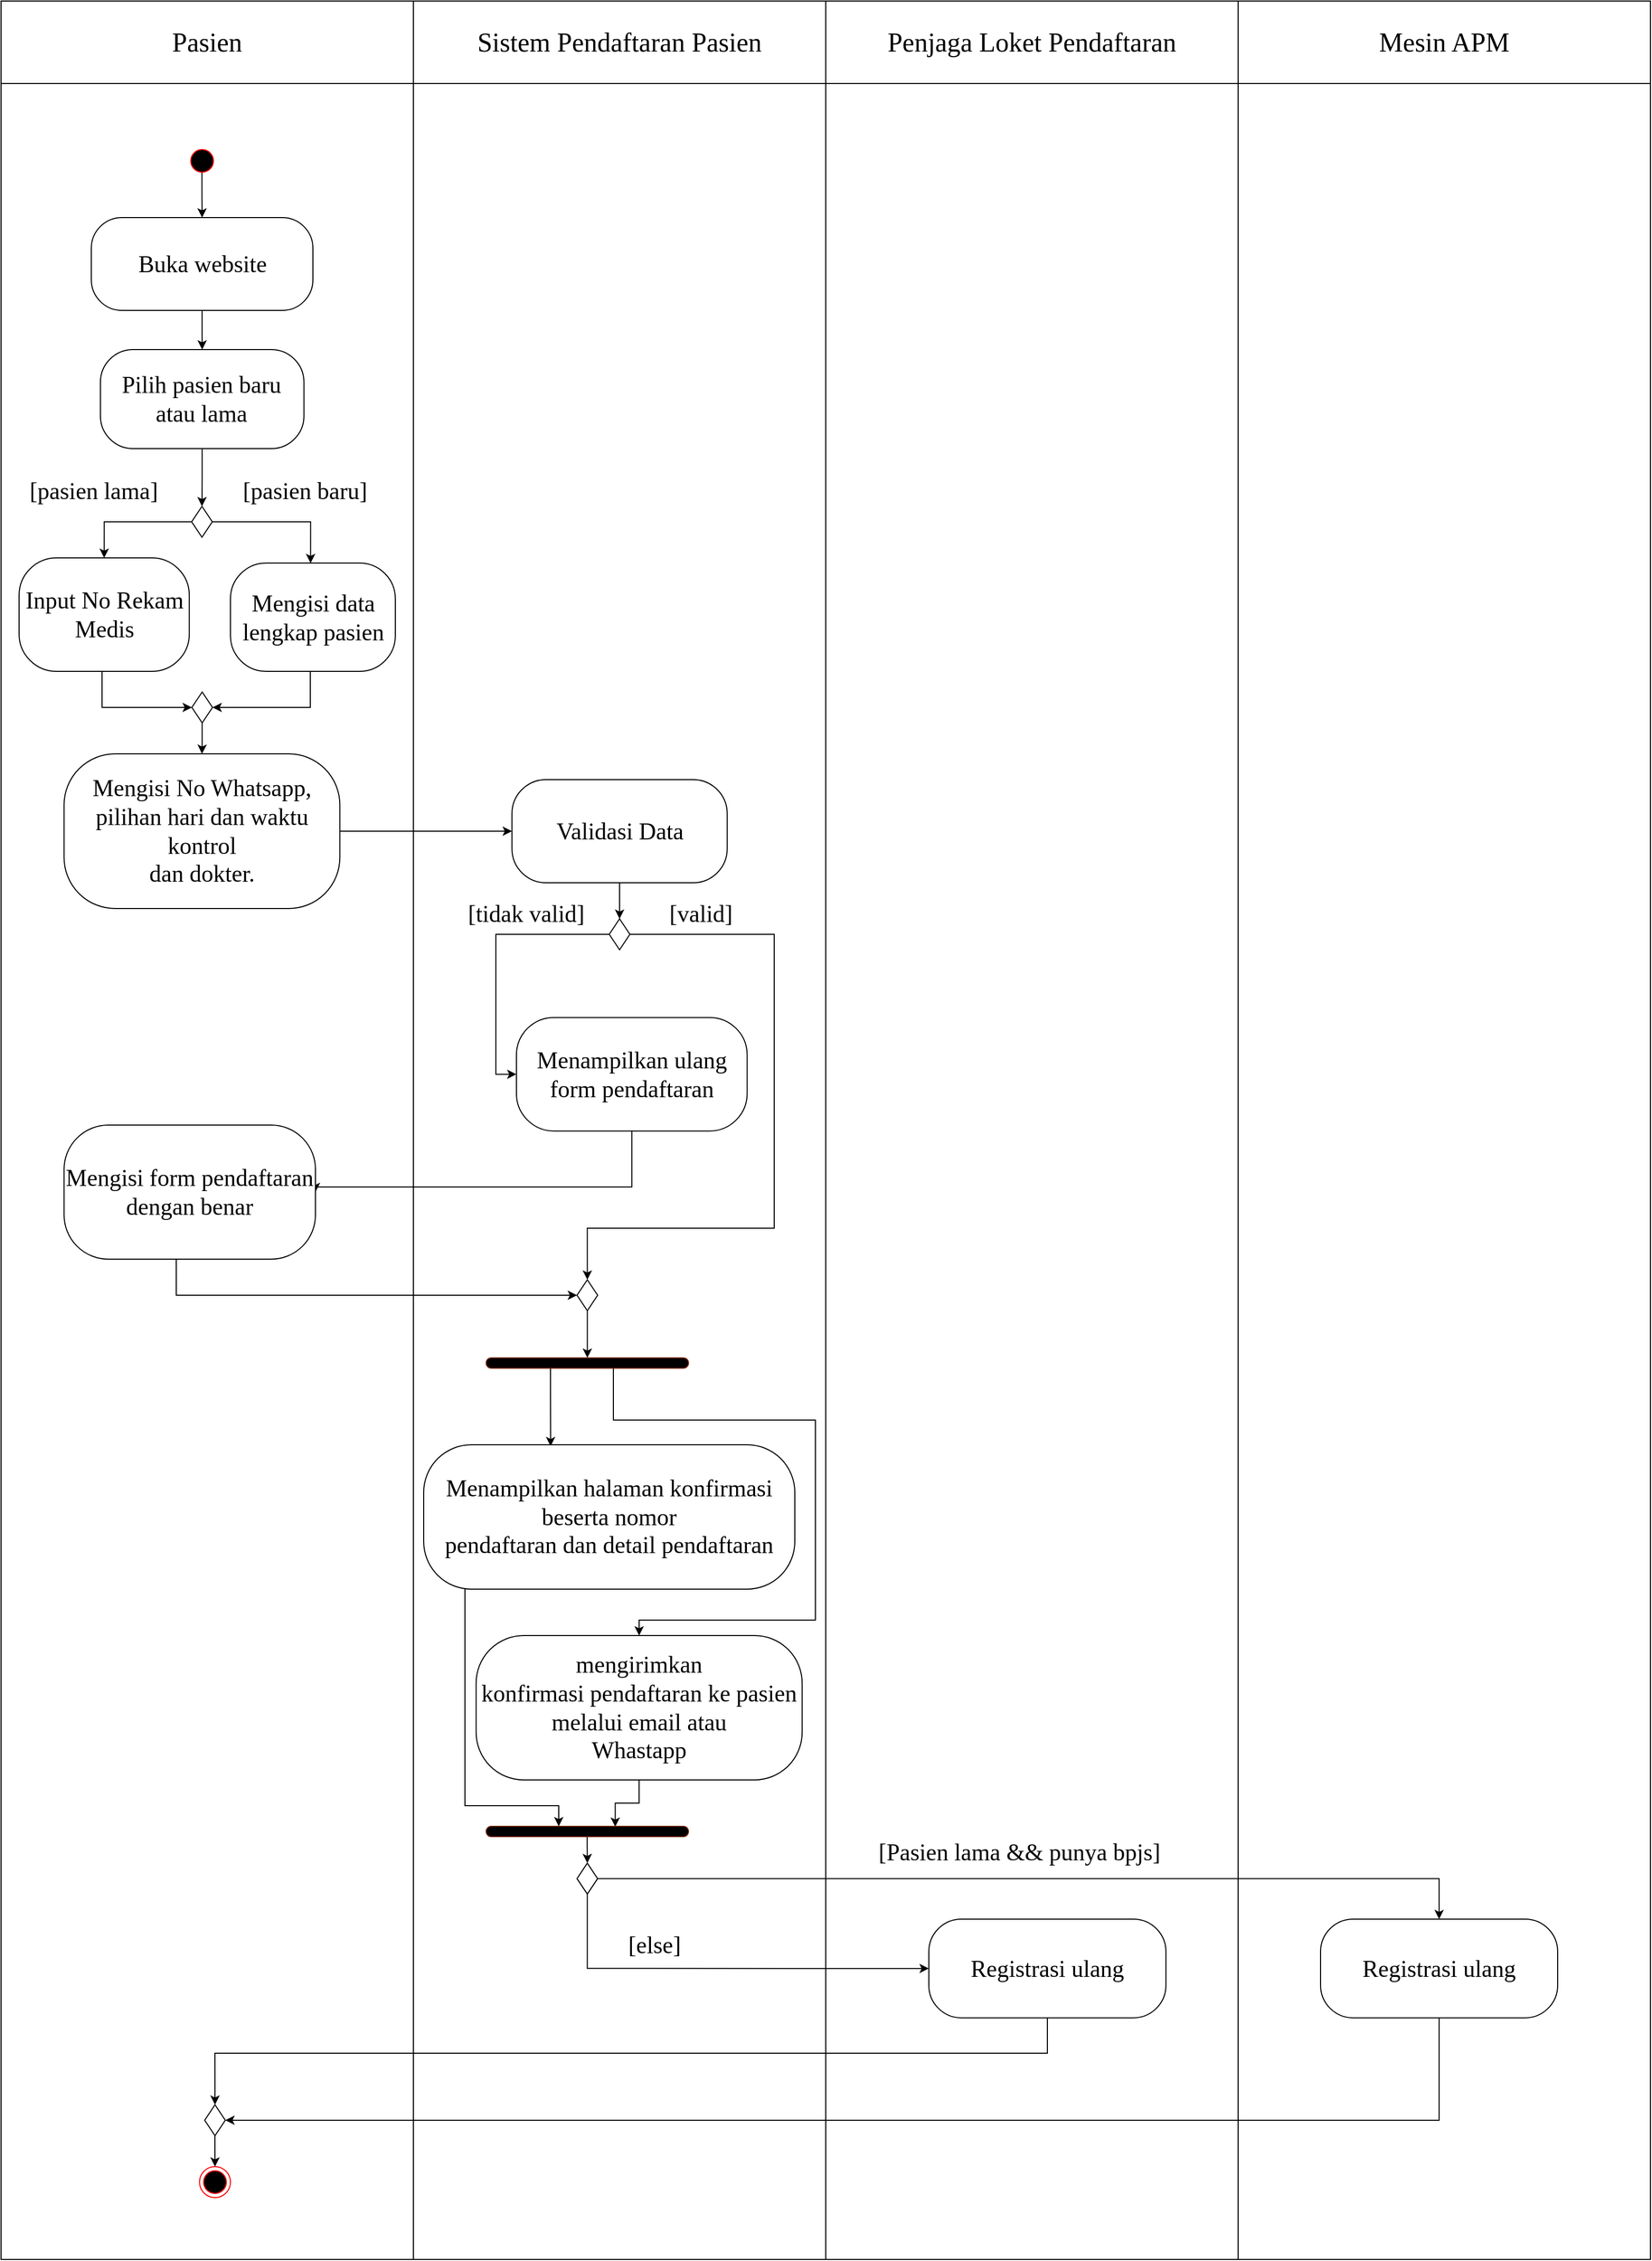<mxfile version="23.0.2" type="device">
  <diagram name="Page-1" id="9SPY-1jE95_w-7bM1FNT">
    <mxGraphModel dx="7440" dy="5520" grid="1" gridSize="10" guides="1" tooltips="1" connect="1" arrows="1" fold="1" page="1" pageScale="1" pageWidth="850" pageHeight="1100" math="0" shadow="0">
      <root>
        <mxCell id="0" />
        <mxCell id="1" parent="0" />
        <mxCell id="wlf0oW-GDEVEN6GyA2yv-2" value="Pasien" style="rounded=0;whiteSpace=wrap;html=1;fontFamily=Poppins;fontSource=https%3A%2F%2Ffonts.googleapis.com%2Fcss%3Ffamily%3DPoppins;fontSize=26;" vertex="1" parent="1">
          <mxGeometry x="1200" y="-130" width="400" height="80" as="geometry" />
        </mxCell>
        <mxCell id="wlf0oW-GDEVEN6GyA2yv-3" value="" style="rounded=0;whiteSpace=wrap;html=1;fontFamily=Poppins;fontSource=https%3A%2F%2Ffonts.googleapis.com%2Fcss%3Ffamily%3DPoppins;fontSize=26;" vertex="1" parent="1">
          <mxGeometry x="1200" y="-50" width="400" height="2110" as="geometry" />
        </mxCell>
        <mxCell id="wlf0oW-GDEVEN6GyA2yv-4" value="Sistem Pendaftaran Pasien" style="rounded=0;whiteSpace=wrap;html=1;fontFamily=Poppins;fontSource=https%3A%2F%2Ffonts.googleapis.com%2Fcss%3Ffamily%3DPoppins;fontSize=26;" vertex="1" parent="1">
          <mxGeometry x="1600" y="-130" width="400" height="80" as="geometry" />
        </mxCell>
        <mxCell id="wlf0oW-GDEVEN6GyA2yv-5" value="" style="rounded=0;whiteSpace=wrap;html=1;fontFamily=Poppins;fontSource=https%3A%2F%2Ffonts.googleapis.com%2Fcss%3Ffamily%3DPoppins;fontSize=26;" vertex="1" parent="1">
          <mxGeometry x="1600" y="-50" width="400" height="2110" as="geometry" />
        </mxCell>
        <mxCell id="wlf0oW-GDEVEN6GyA2yv-6" value="Penjaga Loket Pendaftaran" style="rounded=0;whiteSpace=wrap;html=1;fontFamily=Poppins;fontSource=https%3A%2F%2Ffonts.googleapis.com%2Fcss%3Ffamily%3DPoppins;fontSize=26;" vertex="1" parent="1">
          <mxGeometry x="2000" y="-130" width="400" height="80" as="geometry" />
        </mxCell>
        <mxCell id="wlf0oW-GDEVEN6GyA2yv-7" value="" style="rounded=0;whiteSpace=wrap;html=1;fontFamily=Poppins;fontSource=https%3A%2F%2Ffonts.googleapis.com%2Fcss%3Ffamily%3DPoppins;fontSize=26;" vertex="1" parent="1">
          <mxGeometry x="2000" y="-50" width="400" height="2110" as="geometry" />
        </mxCell>
        <mxCell id="wlf0oW-GDEVEN6GyA2yv-8" value="Mesin APM" style="rounded=0;whiteSpace=wrap;html=1;fontFamily=Poppins;fontSource=https%3A%2F%2Ffonts.googleapis.com%2Fcss%3Ffamily%3DPoppins;fontSize=26;" vertex="1" parent="1">
          <mxGeometry x="2400" y="-130" width="400" height="80" as="geometry" />
        </mxCell>
        <mxCell id="wlf0oW-GDEVEN6GyA2yv-9" value="" style="rounded=0;whiteSpace=wrap;html=1;fontFamily=Poppins;fontSource=https%3A%2F%2Ffonts.googleapis.com%2Fcss%3Ffamily%3DPoppins;fontSize=26;" vertex="1" parent="1">
          <mxGeometry x="2400" y="-50" width="400" height="2110" as="geometry" />
        </mxCell>
        <mxCell id="wlf0oW-GDEVEN6GyA2yv-11" style="edgeStyle=orthogonalEdgeStyle;rounded=0;orthogonalLoop=1;jettySize=auto;html=1;entryX=0.5;entryY=0;entryDx=0;entryDy=0;exitX=0.494;exitY=0.873;exitDx=0;exitDy=0;exitPerimeter=0;fontSize=23;" edge="1" parent="1" source="wlf0oW-GDEVEN6GyA2yv-12" target="wlf0oW-GDEVEN6GyA2yv-63">
          <mxGeometry relative="1" as="geometry" />
        </mxCell>
        <mxCell id="wlf0oW-GDEVEN6GyA2yv-12" value="" style="ellipse;html=1;shape=startState;fillColor=#000000;strokeColor=#ff0000;fontFamily=Poppins;fontSource=https%3A%2F%2Ffonts.googleapis.com%2Fcss%3Ffamily%3DPoppins;fontSize=23;" vertex="1" parent="1">
          <mxGeometry x="1380.06" y="10" width="30" height="30" as="geometry" />
        </mxCell>
        <mxCell id="wlf0oW-GDEVEN6GyA2yv-13" value="" style="ellipse;html=1;shape=endState;fillColor=#000000;strokeColor=#ff0000;fontFamily=Poppins;fontSource=https%3A%2F%2Ffonts.googleapis.com%2Fcss%3Ffamily%3DPoppins;fontSize=23;" vertex="1" parent="1">
          <mxGeometry x="1392.55" y="1970" width="30" height="30" as="geometry" />
        </mxCell>
        <mxCell id="wlf0oW-GDEVEN6GyA2yv-14" style="edgeStyle=orthogonalEdgeStyle;rounded=0;orthogonalLoop=1;jettySize=auto;html=1;entryX=0.5;entryY=0;entryDx=0;entryDy=0;fontFamily=Poppins;fontSource=https%3A%2F%2Ffonts.googleapis.com%2Fcss%3Ffamily%3DPoppins;fontSize=23;" edge="1" parent="1" source="wlf0oW-GDEVEN6GyA2yv-15" target="wlf0oW-GDEVEN6GyA2yv-18">
          <mxGeometry relative="1" as="geometry" />
        </mxCell>
        <mxCell id="wlf0oW-GDEVEN6GyA2yv-15" value="Pilih pasien baru atau lama" style="rounded=1;whiteSpace=wrap;html=1;arcSize=33;fontFamily=Poppins;fontSource=https%3A%2F%2Ffonts.googleapis.com%2Fcss%3Ffamily%3DPoppins;fontSize=23;" vertex="1" parent="1">
          <mxGeometry x="1296.42" y="208" width="197.41" height="96" as="geometry" />
        </mxCell>
        <mxCell id="wlf0oW-GDEVEN6GyA2yv-17" style="edgeStyle=orthogonalEdgeStyle;rounded=0;orthogonalLoop=1;jettySize=auto;html=1;entryX=0.486;entryY=0.001;entryDx=0;entryDy=0;fontFamily=Poppins;fontSource=https%3A%2F%2Ffonts.googleapis.com%2Fcss%3Ffamily%3DPoppins;fontSize=23;exitX=1;exitY=0.5;exitDx=0;exitDy=0;entryPerimeter=0;" edge="1" parent="1" source="wlf0oW-GDEVEN6GyA2yv-18" target="wlf0oW-GDEVEN6GyA2yv-23">
          <mxGeometry relative="1" as="geometry">
            <Array as="points">
              <mxPoint x="1500" y="375" />
            </Array>
          </mxGeometry>
        </mxCell>
        <mxCell id="wlf0oW-GDEVEN6GyA2yv-67" style="edgeStyle=orthogonalEdgeStyle;rounded=0;orthogonalLoop=1;jettySize=auto;html=1;entryX=0.5;entryY=0;entryDx=0;entryDy=0;" edge="1" parent="1" source="wlf0oW-GDEVEN6GyA2yv-18" target="wlf0oW-GDEVEN6GyA2yv-20">
          <mxGeometry relative="1" as="geometry" />
        </mxCell>
        <mxCell id="wlf0oW-GDEVEN6GyA2yv-18" value="" style="rhombus;whiteSpace=wrap;html=1;fontFamily=Poppins;fontSource=https%3A%2F%2Ffonts.googleapis.com%2Fcss%3Ffamily%3DPoppins;fontSize=23;" vertex="1" parent="1">
          <mxGeometry x="1384.92" y="360" width="20" height="30" as="geometry" />
        </mxCell>
        <mxCell id="wlf0oW-GDEVEN6GyA2yv-70" style="edgeStyle=orthogonalEdgeStyle;rounded=0;orthogonalLoop=1;jettySize=auto;html=1;entryX=0;entryY=0.5;entryDx=0;entryDy=0;" edge="1" parent="1" source="wlf0oW-GDEVEN6GyA2yv-20" target="wlf0oW-GDEVEN6GyA2yv-28">
          <mxGeometry relative="1" as="geometry">
            <Array as="points">
              <mxPoint x="1298" y="555" />
            </Array>
          </mxGeometry>
        </mxCell>
        <mxCell id="wlf0oW-GDEVEN6GyA2yv-20" value="Input No Rekam Medis" style="rounded=1;whiteSpace=wrap;html=1;arcSize=33;fontFamily=Poppins;fontSource=https%3A%2F%2Ffonts.googleapis.com%2Fcss%3Ffamily%3DPoppins;fontSize=23;" vertex="1" parent="1">
          <mxGeometry x="1217.51" y="410" width="165.1" height="110" as="geometry" />
        </mxCell>
        <mxCell id="wlf0oW-GDEVEN6GyA2yv-21" value="[pasien lama]" style="text;html=1;strokeColor=none;fillColor=none;align=center;verticalAlign=middle;whiteSpace=wrap;rounded=0;fontFamily=Poppins;fontSource=https%3A%2F%2Ffonts.googleapis.com%2Fcss%3Ffamily%3DPoppins;fontSize=23;" vertex="1" parent="1">
          <mxGeometry x="1200" y="330" width="180.06" height="30" as="geometry" />
        </mxCell>
        <mxCell id="wlf0oW-GDEVEN6GyA2yv-69" style="edgeStyle=orthogonalEdgeStyle;rounded=0;orthogonalLoop=1;jettySize=auto;html=1;entryX=1;entryY=0.5;entryDx=0;entryDy=0;" edge="1" parent="1" source="wlf0oW-GDEVEN6GyA2yv-23" target="wlf0oW-GDEVEN6GyA2yv-28">
          <mxGeometry relative="1" as="geometry">
            <Array as="points">
              <mxPoint x="1500" y="555" />
            </Array>
          </mxGeometry>
        </mxCell>
        <mxCell id="wlf0oW-GDEVEN6GyA2yv-23" value="Mengisi data lengkap pasien" style="rounded=1;whiteSpace=wrap;html=1;arcSize=33;fontFamily=Poppins;fontSource=https%3A%2F%2Ffonts.googleapis.com%2Fcss%3Ffamily%3DPoppins;fontSize=23;" vertex="1" parent="1">
          <mxGeometry x="1422.55" y="415" width="159.94" height="105" as="geometry" />
        </mxCell>
        <mxCell id="wlf0oW-GDEVEN6GyA2yv-24" value="[pasien baru]" style="text;html=1;strokeColor=none;fillColor=none;align=center;verticalAlign=middle;whiteSpace=wrap;rounded=0;fontFamily=Poppins;fontSource=https%3A%2F%2Ffonts.googleapis.com%2Fcss%3Ffamily%3DPoppins;fontSize=23;" vertex="1" parent="1">
          <mxGeometry x="1404.92" y="330" width="179.94" height="30" as="geometry" />
        </mxCell>
        <mxCell id="wlf0oW-GDEVEN6GyA2yv-25" style="edgeStyle=orthogonalEdgeStyle;rounded=0;orthogonalLoop=1;jettySize=auto;html=1;fontFamily=Poppins;fontSource=https%3A%2F%2Ffonts.googleapis.com%2Fcss%3Ffamily%3DPoppins;fontSize=23;" edge="1" parent="1" source="wlf0oW-GDEVEN6GyA2yv-26" target="wlf0oW-GDEVEN6GyA2yv-30">
          <mxGeometry relative="1" as="geometry" />
        </mxCell>
        <mxCell id="wlf0oW-GDEVEN6GyA2yv-26" value="&lt;font style=&quot;font-size: 23px;&quot;&gt;Mengisi No Whatsapp, pilihan hari dan waktu kontrol&lt;br style=&quot;font-size: 23px;&quot;&gt;dan dokter.&lt;br style=&quot;font-size: 23px;&quot;&gt;&lt;/font&gt;" style="rounded=1;whiteSpace=wrap;html=1;arcSize=33;fontFamily=Poppins;fontSource=https%3A%2F%2Ffonts.googleapis.com%2Fcss%3Ffamily%3DPoppins;fontSize=23;" vertex="1" parent="1">
          <mxGeometry x="1261.16" y="600" width="267.51" height="150" as="geometry" />
        </mxCell>
        <mxCell id="wlf0oW-GDEVEN6GyA2yv-27" style="edgeStyle=orthogonalEdgeStyle;rounded=0;orthogonalLoop=1;jettySize=auto;html=1;entryX=0.5;entryY=0;entryDx=0;entryDy=0;fontFamily=Poppins;fontSource=https%3A%2F%2Ffonts.googleapis.com%2Fcss%3Ffamily%3DPoppins;fontSize=23;" edge="1" parent="1" source="wlf0oW-GDEVEN6GyA2yv-28" target="wlf0oW-GDEVEN6GyA2yv-26">
          <mxGeometry relative="1" as="geometry" />
        </mxCell>
        <mxCell id="wlf0oW-GDEVEN6GyA2yv-28" value="" style="rhombus;whiteSpace=wrap;html=1;fontFamily=Poppins;fontSource=https%3A%2F%2Ffonts.googleapis.com%2Fcss%3Ffamily%3DPoppins;fontSize=23;" vertex="1" parent="1">
          <mxGeometry x="1385.12" y="540" width="20" height="30" as="geometry" />
        </mxCell>
        <mxCell id="wlf0oW-GDEVEN6GyA2yv-29" style="edgeStyle=orthogonalEdgeStyle;rounded=0;orthogonalLoop=1;jettySize=auto;html=1;entryX=0.5;entryY=0;entryDx=0;entryDy=0;fontFamily=Poppins;fontSource=https%3A%2F%2Ffonts.googleapis.com%2Fcss%3Ffamily%3DPoppins;fontSize=23;" edge="1" parent="1" source="wlf0oW-GDEVEN6GyA2yv-30" target="wlf0oW-GDEVEN6GyA2yv-33">
          <mxGeometry relative="1" as="geometry" />
        </mxCell>
        <mxCell id="wlf0oW-GDEVEN6GyA2yv-30" value="Validasi Data" style="rounded=1;whiteSpace=wrap;html=1;arcSize=33;fontFamily=Poppins;fontSource=https%3A%2F%2Ffonts.googleapis.com%2Fcss%3Ffamily%3DPoppins;fontSize=23;" vertex="1" parent="1">
          <mxGeometry x="1695.62" y="625" width="208.77" height="100" as="geometry" />
        </mxCell>
        <mxCell id="wlf0oW-GDEVEN6GyA2yv-31" style="edgeStyle=orthogonalEdgeStyle;rounded=0;orthogonalLoop=1;jettySize=auto;html=1;entryX=0;entryY=0.5;entryDx=0;entryDy=0;fontFamily=Poppins;fontSource=https%3A%2F%2Ffonts.googleapis.com%2Fcss%3Ffamily%3DPoppins;fontSize=23;" edge="1" parent="1" source="wlf0oW-GDEVEN6GyA2yv-33" target="wlf0oW-GDEVEN6GyA2yv-36">
          <mxGeometry relative="1" as="geometry">
            <Array as="points">
              <mxPoint x="1680" y="775" />
              <mxPoint x="1680" y="911" />
            </Array>
          </mxGeometry>
        </mxCell>
        <mxCell id="wlf0oW-GDEVEN6GyA2yv-32" style="edgeStyle=orthogonalEdgeStyle;rounded=0;orthogonalLoop=1;jettySize=auto;html=1;entryX=0.5;entryY=0;entryDx=0;entryDy=0;fontFamily=Poppins;fontSource=https%3A%2F%2Ffonts.googleapis.com%2Fcss%3Ffamily%3DPoppins;fontSize=23;" edge="1" parent="1" source="wlf0oW-GDEVEN6GyA2yv-33" target="wlf0oW-GDEVEN6GyA2yv-50">
          <mxGeometry relative="1" as="geometry">
            <mxPoint x="1837.49" y="1080.69" as="targetPoint" />
            <Array as="points">
              <mxPoint x="1950" y="775" />
              <mxPoint x="1950" y="1060" />
              <mxPoint x="1769" y="1060" />
            </Array>
          </mxGeometry>
        </mxCell>
        <mxCell id="wlf0oW-GDEVEN6GyA2yv-33" value="" style="rhombus;whiteSpace=wrap;html=1;fontFamily=Poppins;fontSource=https%3A%2F%2Ffonts.googleapis.com%2Fcss%3Ffamily%3DPoppins;fontSize=23;" vertex="1" parent="1">
          <mxGeometry x="1790.0" y="760.0" width="20" height="30" as="geometry" />
        </mxCell>
        <mxCell id="wlf0oW-GDEVEN6GyA2yv-34" value="[tidak valid]" style="text;html=1;strokeColor=none;fillColor=none;align=center;verticalAlign=middle;whiteSpace=wrap;rounded=0;fontFamily=Poppins;fontSource=https%3A%2F%2Ffonts.googleapis.com%2Fcss%3Ffamily%3DPoppins;fontSize=23;" vertex="1" parent="1">
          <mxGeometry x="1628.96" y="740" width="161.04" height="30" as="geometry" />
        </mxCell>
        <mxCell id="wlf0oW-GDEVEN6GyA2yv-73" style="edgeStyle=orthogonalEdgeStyle;rounded=0;orthogonalLoop=1;jettySize=auto;html=1;entryX=1;entryY=0.5;entryDx=0;entryDy=0;" edge="1" parent="1" source="wlf0oW-GDEVEN6GyA2yv-36" target="wlf0oW-GDEVEN6GyA2yv-48">
          <mxGeometry relative="1" as="geometry">
            <Array as="points">
              <mxPoint x="1812" y="1020" />
              <mxPoint x="1505" y="1020" />
            </Array>
          </mxGeometry>
        </mxCell>
        <mxCell id="wlf0oW-GDEVEN6GyA2yv-36" value="Menampilkan ulang form pendaftaran" style="rounded=1;whiteSpace=wrap;html=1;arcSize=33;fontFamily=Poppins;fontSource=https%3A%2F%2Ffonts.googleapis.com%2Fcss%3Ffamily%3DPoppins;fontSize=23;" vertex="1" parent="1">
          <mxGeometry x="1699.97" y="855.69" width="223.78" height="110" as="geometry" />
        </mxCell>
        <mxCell id="wlf0oW-GDEVEN6GyA2yv-37" style="edgeStyle=orthogonalEdgeStyle;rounded=0;orthogonalLoop=1;jettySize=auto;html=1;fontFamily=Poppins;fontSource=https%3A%2F%2Ffonts.googleapis.com%2Fcss%3Ffamily%3DPoppins;fontSize=23;entryX=0.342;entryY=0.01;entryDx=0;entryDy=0;entryPerimeter=0;" edge="1" parent="1" source="wlf0oW-GDEVEN6GyA2yv-39" target="wlf0oW-GDEVEN6GyA2yv-41">
          <mxGeometry relative="1" as="geometry">
            <mxPoint x="1743.73" y="1265.69" as="targetPoint" />
            <Array as="points">
              <mxPoint x="1733" y="1220" />
              <mxPoint x="1733" y="1220" />
            </Array>
          </mxGeometry>
        </mxCell>
        <mxCell id="wlf0oW-GDEVEN6GyA2yv-38" style="edgeStyle=orthogonalEdgeStyle;rounded=0;orthogonalLoop=1;jettySize=auto;html=1;entryX=0.5;entryY=0;entryDx=0;entryDy=0;fontFamily=Poppins;fontSource=https%3A%2F%2Ffonts.googleapis.com%2Fcss%3Ffamily%3DPoppins;fontSize=23;" edge="1" parent="1" source="wlf0oW-GDEVEN6GyA2yv-39" target="wlf0oW-GDEVEN6GyA2yv-42">
          <mxGeometry relative="1" as="geometry">
            <Array as="points">
              <mxPoint x="1794" y="1246" />
              <mxPoint x="1990" y="1246" />
              <mxPoint x="1990" y="1440" />
              <mxPoint x="1819" y="1440" />
            </Array>
          </mxGeometry>
        </mxCell>
        <mxCell id="wlf0oW-GDEVEN6GyA2yv-39" value="" style="rounded=1;whiteSpace=wrap;html=1;labelBackgroundColor=none;fillColor=#000000;strokeColor=#6D1F00;fontColor=#ffffff;arcSize=50;fontFamily=Poppins;fontSource=https%3A%2F%2Ffonts.googleapis.com%2Fcss%3Ffamily%3DPoppins;fontSize=23;" vertex="1" parent="1">
          <mxGeometry x="1670.6" y="1185.69" width="196.27" height="10" as="geometry" />
        </mxCell>
        <mxCell id="wlf0oW-GDEVEN6GyA2yv-40" style="edgeStyle=orthogonalEdgeStyle;rounded=0;orthogonalLoop=1;jettySize=auto;html=1;fontFamily=Poppins;fontSource=https%3A%2F%2Ffonts.googleapis.com%2Fcss%3Ffamily%3DPoppins;fontSize=23;" edge="1" parent="1" source="wlf0oW-GDEVEN6GyA2yv-41" target="wlf0oW-GDEVEN6GyA2yv-79">
          <mxGeometry relative="1" as="geometry">
            <mxPoint x="1741.24" y="1640" as="targetPoint" />
            <Array as="points">
              <mxPoint x="1650" y="1620" />
              <mxPoint x="1741" y="1620" />
            </Array>
          </mxGeometry>
        </mxCell>
        <mxCell id="wlf0oW-GDEVEN6GyA2yv-41" value="&lt;font style=&quot;font-size: 23px;&quot;&gt;Menampilkan halaman konfirmasi beserta &lt;/font&gt;&lt;font style=&quot;font-size: 23px;&quot;&gt;nomor&lt;br style=&quot;font-size: 23px;&quot;&gt;pendaftaran dan detail pendaftaran &lt;/font&gt;" style="rounded=1;whiteSpace=wrap;html=1;arcSize=33;fontFamily=Poppins;fontSource=https%3A%2F%2Ffonts.googleapis.com%2Fcss%3Ffamily%3DPoppins;fontSize=23;" vertex="1" parent="1">
          <mxGeometry x="1610" y="1270" width="360" height="140" as="geometry" />
        </mxCell>
        <mxCell id="wlf0oW-GDEVEN6GyA2yv-78" style="edgeStyle=orthogonalEdgeStyle;rounded=0;orthogonalLoop=1;jettySize=auto;html=1;entryX=0.638;entryY=0.043;entryDx=0;entryDy=0;entryPerimeter=0;" edge="1" parent="1" source="wlf0oW-GDEVEN6GyA2yv-42" target="wlf0oW-GDEVEN6GyA2yv-79">
          <mxGeometry relative="1" as="geometry">
            <mxPoint x="1796.24" y="1640" as="targetPoint" />
          </mxGeometry>
        </mxCell>
        <mxCell id="wlf0oW-GDEVEN6GyA2yv-42" value="mengirimkan&lt;br style=&quot;font-size: 23px;&quot;&gt;konfirmasi pendaftaran ke pasien melalui email atau&lt;br style=&quot;font-size: 23px;&quot;&gt;Whastapp" style="rounded=1;whiteSpace=wrap;html=1;arcSize=33;fontFamily=Poppins;fontSource=https%3A%2F%2Ffonts.googleapis.com%2Fcss%3Ffamily%3DPoppins;fontSize=23;" vertex="1" parent="1">
          <mxGeometry x="1660.85" y="1455" width="316.27" height="140" as="geometry" />
        </mxCell>
        <mxCell id="wlf0oW-GDEVEN6GyA2yv-44" style="edgeStyle=orthogonalEdgeStyle;rounded=0;orthogonalLoop=1;jettySize=auto;html=1;entryX=0.5;entryY=0;entryDx=0;entryDy=0;fontFamily=Poppins;fontSource=https%3A%2F%2Ffonts.googleapis.com%2Fcss%3Ffamily%3DPoppins;fontSize=23;exitX=0.499;exitY=0.789;exitDx=0;exitDy=0;exitPerimeter=0;" edge="1" parent="1" source="wlf0oW-GDEVEN6GyA2yv-79" target="wlf0oW-GDEVEN6GyA2yv-53">
          <mxGeometry relative="1" as="geometry">
            <mxPoint x="1768.647" y="1650" as="sourcePoint" />
          </mxGeometry>
        </mxCell>
        <mxCell id="wlf0oW-GDEVEN6GyA2yv-46" value="[valid]" style="text;html=1;strokeColor=none;fillColor=none;align=center;verticalAlign=middle;whiteSpace=wrap;rounded=0;fontFamily=Poppins;fontSource=https%3A%2F%2Ffonts.googleapis.com%2Fcss%3Ffamily%3DPoppins;fontSize=23;" vertex="1" parent="1">
          <mxGeometry x="1823.74" y="740" width="110.06" height="30" as="geometry" />
        </mxCell>
        <mxCell id="wlf0oW-GDEVEN6GyA2yv-74" style="edgeStyle=orthogonalEdgeStyle;rounded=0;orthogonalLoop=1;jettySize=auto;html=1;entryX=0;entryY=0.5;entryDx=0;entryDy=0;" edge="1" parent="1" target="wlf0oW-GDEVEN6GyA2yv-50">
          <mxGeometry relative="1" as="geometry">
            <mxPoint x="1369.997" y="1090" as="sourcePoint" />
            <mxPoint x="1745.63" y="1125" as="targetPoint" />
            <Array as="points">
              <mxPoint x="1370" y="1125" />
            </Array>
          </mxGeometry>
        </mxCell>
        <mxCell id="wlf0oW-GDEVEN6GyA2yv-48" value="Mengisi form pendaftaran dengan benar" style="rounded=1;whiteSpace=wrap;html=1;arcSize=33;fontFamily=Poppins;fontSource=https%3A%2F%2Ffonts.googleapis.com%2Fcss%3Ffamily%3DPoppins;fontSize=23;" vertex="1" parent="1">
          <mxGeometry x="1261.16" y="960" width="243.84" height="130" as="geometry" />
        </mxCell>
        <mxCell id="wlf0oW-GDEVEN6GyA2yv-49" style="edgeStyle=orthogonalEdgeStyle;rounded=0;orthogonalLoop=1;jettySize=auto;html=1;entryX=0.5;entryY=0;entryDx=0;entryDy=0;fontFamily=Poppins;fontSource=https%3A%2F%2Ffonts.googleapis.com%2Fcss%3Ffamily%3DPoppins;fontSize=23;" edge="1" parent="1" source="wlf0oW-GDEVEN6GyA2yv-50" target="wlf0oW-GDEVEN6GyA2yv-39">
          <mxGeometry relative="1" as="geometry" />
        </mxCell>
        <mxCell id="wlf0oW-GDEVEN6GyA2yv-50" value="" style="rhombus;whiteSpace=wrap;html=1;fontFamily=Poppins;fontSource=https%3A%2F%2Ffonts.googleapis.com%2Fcss%3Ffamily%3DPoppins;fontSize=23;" vertex="1" parent="1">
          <mxGeometry x="1758.73" y="1110" width="20" height="30" as="geometry" />
        </mxCell>
        <mxCell id="wlf0oW-GDEVEN6GyA2yv-51" style="edgeStyle=orthogonalEdgeStyle;rounded=0;orthogonalLoop=1;jettySize=auto;html=1;fontFamily=Poppins;fontSource=https%3A%2F%2Ffonts.googleapis.com%2Fcss%3Ffamily%3DPoppins;fontSize=23;" edge="1" parent="1" source="wlf0oW-GDEVEN6GyA2yv-53" target="wlf0oW-GDEVEN6GyA2yv-57">
          <mxGeometry relative="1" as="geometry">
            <Array as="points">
              <mxPoint x="2595" y="1691" />
            </Array>
          </mxGeometry>
        </mxCell>
        <mxCell id="wlf0oW-GDEVEN6GyA2yv-52" style="edgeStyle=orthogonalEdgeStyle;rounded=0;orthogonalLoop=1;jettySize=auto;html=1;entryX=0;entryY=0.5;entryDx=0;entryDy=0;fontFamily=Poppins;fontSource=https%3A%2F%2Ffonts.googleapis.com%2Fcss%3Ffamily%3DPoppins;fontSize=23;" edge="1" parent="1" source="wlf0oW-GDEVEN6GyA2yv-53" target="wlf0oW-GDEVEN6GyA2yv-55">
          <mxGeometry relative="1" as="geometry">
            <Array as="points">
              <mxPoint x="1769" y="1778" />
            </Array>
          </mxGeometry>
        </mxCell>
        <mxCell id="wlf0oW-GDEVEN6GyA2yv-53" value="" style="rhombus;whiteSpace=wrap;html=1;fontFamily=Poppins;fontSource=https%3A%2F%2Ffonts.googleapis.com%2Fcss%3Ffamily%3DPoppins;fontSize=23;" vertex="1" parent="1">
          <mxGeometry x="1758.72" y="1675.69" width="20" height="30" as="geometry" />
        </mxCell>
        <mxCell id="wlf0oW-GDEVEN6GyA2yv-83" style="edgeStyle=orthogonalEdgeStyle;rounded=0;orthogonalLoop=1;jettySize=auto;html=1;entryX=0.5;entryY=0;entryDx=0;entryDy=0;" edge="1" parent="1" source="wlf0oW-GDEVEN6GyA2yv-55" target="wlf0oW-GDEVEN6GyA2yv-61">
          <mxGeometry relative="1" as="geometry">
            <Array as="points">
              <mxPoint x="2215" y="1860" />
              <mxPoint x="1408" y="1860" />
            </Array>
          </mxGeometry>
        </mxCell>
        <mxCell id="wlf0oW-GDEVEN6GyA2yv-55" value="Registrasi ulang" style="rounded=1;whiteSpace=wrap;html=1;arcSize=33;fontFamily=Poppins;fontSource=https%3A%2F%2Ffonts.googleapis.com%2Fcss%3Ffamily%3DPoppins;fontSize=23;" vertex="1" parent="1">
          <mxGeometry x="2100" y="1730" width="230" height="95.69" as="geometry" />
        </mxCell>
        <mxCell id="wlf0oW-GDEVEN6GyA2yv-85" style="edgeStyle=orthogonalEdgeStyle;rounded=0;orthogonalLoop=1;jettySize=auto;html=1;entryX=1;entryY=0.5;entryDx=0;entryDy=0;" edge="1" parent="1" source="wlf0oW-GDEVEN6GyA2yv-57" target="wlf0oW-GDEVEN6GyA2yv-61">
          <mxGeometry relative="1" as="geometry">
            <Array as="points">
              <mxPoint x="2595" y="1925" />
            </Array>
          </mxGeometry>
        </mxCell>
        <mxCell id="wlf0oW-GDEVEN6GyA2yv-57" value="Registrasi ulang" style="rounded=1;whiteSpace=wrap;html=1;arcSize=33;fontFamily=Poppins;fontSource=https%3A%2F%2Ffonts.googleapis.com%2Fcss%3Ffamily%3DPoppins;fontSize=23;" vertex="1" parent="1">
          <mxGeometry x="2480" y="1730" width="230" height="95.69" as="geometry" />
        </mxCell>
        <mxCell id="wlf0oW-GDEVEN6GyA2yv-58" value="[Pasien lama &amp;amp;&amp;amp; punya bpjs]" style="text;html=1;strokeColor=none;fillColor=none;align=center;verticalAlign=middle;whiteSpace=wrap;rounded=0;fontFamily=Poppins;fontSource=https%3A%2F%2Ffonts.googleapis.com%2Fcss%3Ffamily%3DPoppins;fontSize=23;" vertex="1" parent="1">
          <mxGeometry x="1990" y="1650" width="396.25" height="30" as="geometry" />
        </mxCell>
        <mxCell id="wlf0oW-GDEVEN6GyA2yv-59" value="[else]" style="text;html=1;strokeColor=none;fillColor=none;align=center;verticalAlign=middle;whiteSpace=wrap;rounded=0;fontFamily=Poppins;fontSource=https%3A%2F%2Ffonts.googleapis.com%2Fcss%3Ffamily%3DPoppins;fontSize=23;" vertex="1" parent="1">
          <mxGeometry x="1733.86" y="1740" width="199.94" height="30" as="geometry" />
        </mxCell>
        <mxCell id="wlf0oW-GDEVEN6GyA2yv-60" style="edgeStyle=orthogonalEdgeStyle;rounded=0;orthogonalLoop=1;jettySize=auto;html=1;entryX=0.5;entryY=0;entryDx=0;entryDy=0;fontFamily=Poppins;fontSource=https%3A%2F%2Ffonts.googleapis.com%2Fcss%3Ffamily%3DPoppins;fontSize=23;" edge="1" parent="1" source="wlf0oW-GDEVEN6GyA2yv-61" target="wlf0oW-GDEVEN6GyA2yv-13">
          <mxGeometry relative="1" as="geometry">
            <mxPoint x="1407.61" y="1940" as="targetPoint" />
          </mxGeometry>
        </mxCell>
        <mxCell id="wlf0oW-GDEVEN6GyA2yv-61" value="" style="rhombus;whiteSpace=wrap;html=1;fontFamily=Poppins;fontSource=https%3A%2F%2Ffonts.googleapis.com%2Fcss%3Ffamily%3DPoppins;fontSize=23;" vertex="1" parent="1">
          <mxGeometry x="1397.55" y="1910" width="20" height="30" as="geometry" />
        </mxCell>
        <mxCell id="wlf0oW-GDEVEN6GyA2yv-62" style="edgeStyle=orthogonalEdgeStyle;rounded=0;orthogonalLoop=1;jettySize=auto;html=1;entryX=0.5;entryY=0;entryDx=0;entryDy=0;fontSize=23;" edge="1" parent="1" source="wlf0oW-GDEVEN6GyA2yv-63" target="wlf0oW-GDEVEN6GyA2yv-15">
          <mxGeometry relative="1" as="geometry" />
        </mxCell>
        <mxCell id="wlf0oW-GDEVEN6GyA2yv-63" value="Buka website" style="rounded=1;whiteSpace=wrap;html=1;arcSize=33;fontFamily=Poppins;fontSource=https%3A%2F%2Ffonts.googleapis.com%2Fcss%3Ffamily%3DPoppins;fontSize=23;" vertex="1" parent="1">
          <mxGeometry x="1287.59" y="80" width="214.94" height="90" as="geometry" />
        </mxCell>
        <mxCell id="wlf0oW-GDEVEN6GyA2yv-79" value="" style="rounded=1;whiteSpace=wrap;html=1;labelBackgroundColor=none;fillColor=#000000;strokeColor=#6D1F00;fontColor=#ffffff;arcSize=50;fontFamily=Poppins;fontSource=https%3A%2F%2Ffonts.googleapis.com%2Fcss%3Ffamily%3DPoppins;fontSize=23;" vertex="1" parent="1">
          <mxGeometry x="1670.59" y="1640" width="196.27" height="10" as="geometry" />
        </mxCell>
      </root>
    </mxGraphModel>
  </diagram>
</mxfile>
